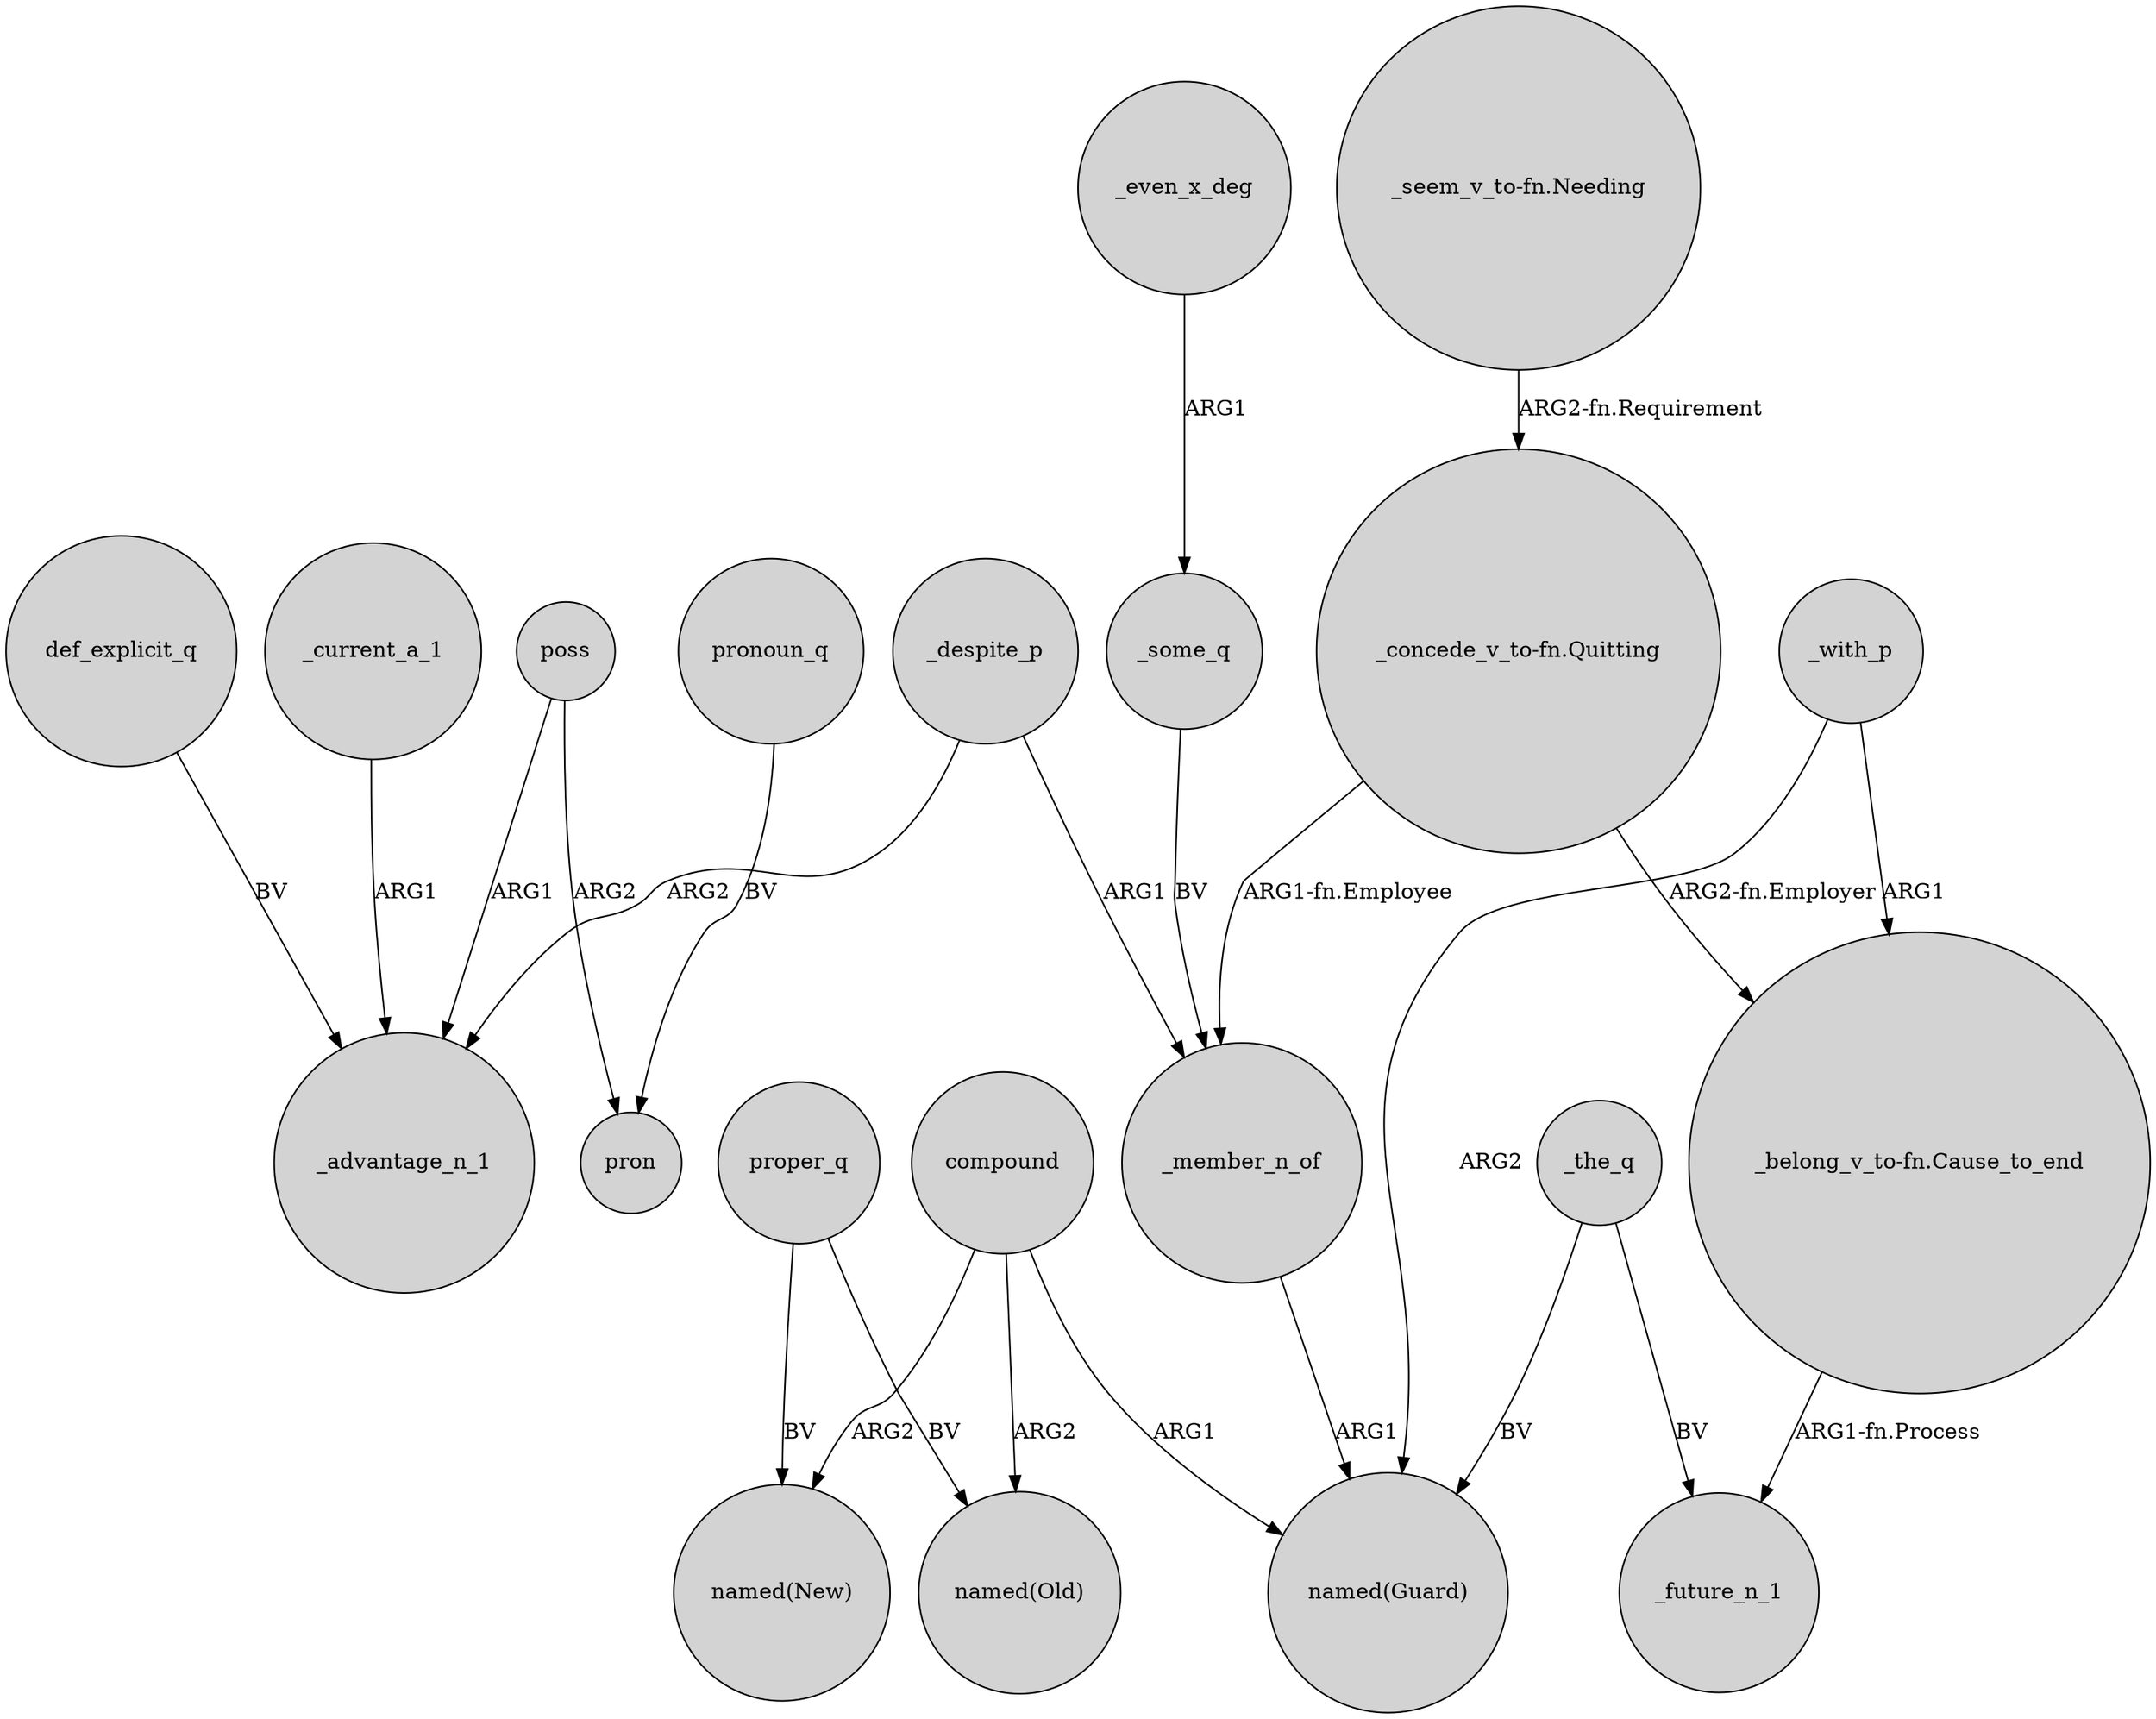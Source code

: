 digraph {
	node [shape=circle style=filled]
	_current_a_1 -> _advantage_n_1 [label=ARG1]
	_despite_p -> _advantage_n_1 [label=ARG2]
	compound -> "named(New)" [label=ARG2]
	_even_x_deg -> _some_q [label=ARG1]
	proper_q -> "named(New)" [label=BV]
	pronoun_q -> pron [label=BV]
	poss -> pron [label=ARG2]
	def_explicit_q -> _advantage_n_1 [label=BV]
	_with_p -> "named(Guard)" [label=ARG2]
	compound -> "named(Guard)" [label=ARG1]
	"_seem_v_to-fn.Needing" -> "_concede_v_to-fn.Quitting" [label="ARG2-fn.Requirement"]
	proper_q -> "named(Old)" [label=BV]
	_with_p -> "_belong_v_to-fn.Cause_to_end" [label=ARG1]
	"_concede_v_to-fn.Quitting" -> "_belong_v_to-fn.Cause_to_end" [label="ARG2-fn.Employer"]
	_the_q -> _future_n_1 [label=BV]
	compound -> "named(Old)" [label=ARG2]
	_despite_p -> _member_n_of [label=ARG1]
	_member_n_of -> "named(Guard)" [label=ARG1]
	"_belong_v_to-fn.Cause_to_end" -> _future_n_1 [label="ARG1-fn.Process"]
	poss -> _advantage_n_1 [label=ARG1]
	_some_q -> _member_n_of [label=BV]
	"_concede_v_to-fn.Quitting" -> _member_n_of [label="ARG1-fn.Employee"]
	_the_q -> "named(Guard)" [label=BV]
}
